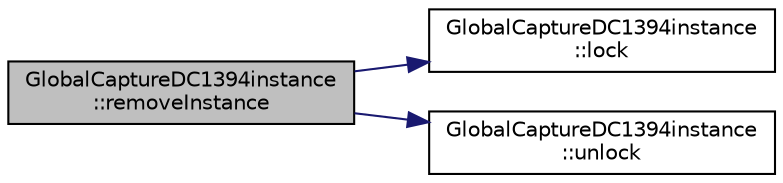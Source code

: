digraph "GlobalCaptureDC1394instance::removeInstance"
{
 // INTERACTIVE_SVG=YES
  edge [fontname="Helvetica",fontsize="10",labelfontname="Helvetica",labelfontsize="10"];
  node [fontname="Helvetica",fontsize="10",shape=record];
  rankdir="LR";
  Node1 [label="GlobalCaptureDC1394instance\l::removeInstance",height=0.2,width=0.4,color="black", fillcolor="grey75", style="filled", fontcolor="black"];
  Node1 -> Node2 [color="midnightblue",fontsize="10",style="solid",fontname="Helvetica"];
  Node2 [label="GlobalCaptureDC1394instance\l::lock",height=0.2,width=0.4,color="black", fillcolor="white", style="filled",URL="$d3/d74/class_global_capture_d_c1394instance.html#a28fcf7a0cae61356cdf66c9c515b9d2e"];
  Node1 -> Node3 [color="midnightblue",fontsize="10",style="solid",fontname="Helvetica"];
  Node3 [label="GlobalCaptureDC1394instance\l::unlock",height=0.2,width=0.4,color="black", fillcolor="white", style="filled",URL="$d3/d74/class_global_capture_d_c1394instance.html#a7c1c01c25c441122c793e04dd9c2bc21"];
}
